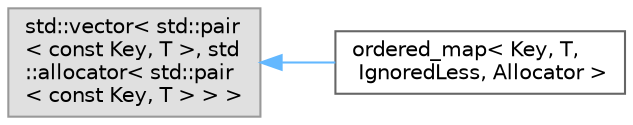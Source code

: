 digraph "Graphical Class Hierarchy"
{
 // INTERACTIVE_SVG=YES
 // LATEX_PDF_SIZE
  bgcolor="transparent";
  edge [fontname=Helvetica,fontsize=10,labelfontname=Helvetica,labelfontsize=10];
  node [fontname=Helvetica,fontsize=10,shape=box,height=0.2,width=0.4];
  rankdir="LR";
  Node0 [id="Node000000",label="std::vector\< std::pair\l\< const Key, T \>, std\l::allocator\< std::pair\l\< const Key, T \> \> \>",height=0.2,width=0.4,color="grey60", fillcolor="#E0E0E0", style="filled",tooltip=" "];
  Node0 -> Node1 [id="edge110_Node000000_Node000001",dir="back",color="steelblue1",style="solid",tooltip=" "];
  Node1 [id="Node000001",label="ordered_map\< Key, T,\l IgnoredLess, Allocator \>",height=0.2,width=0.4,color="grey40", fillcolor="white", style="filled",URL="$structordered__map.html",tooltip="a minimal map-like container that preserves insertion order"];
}
